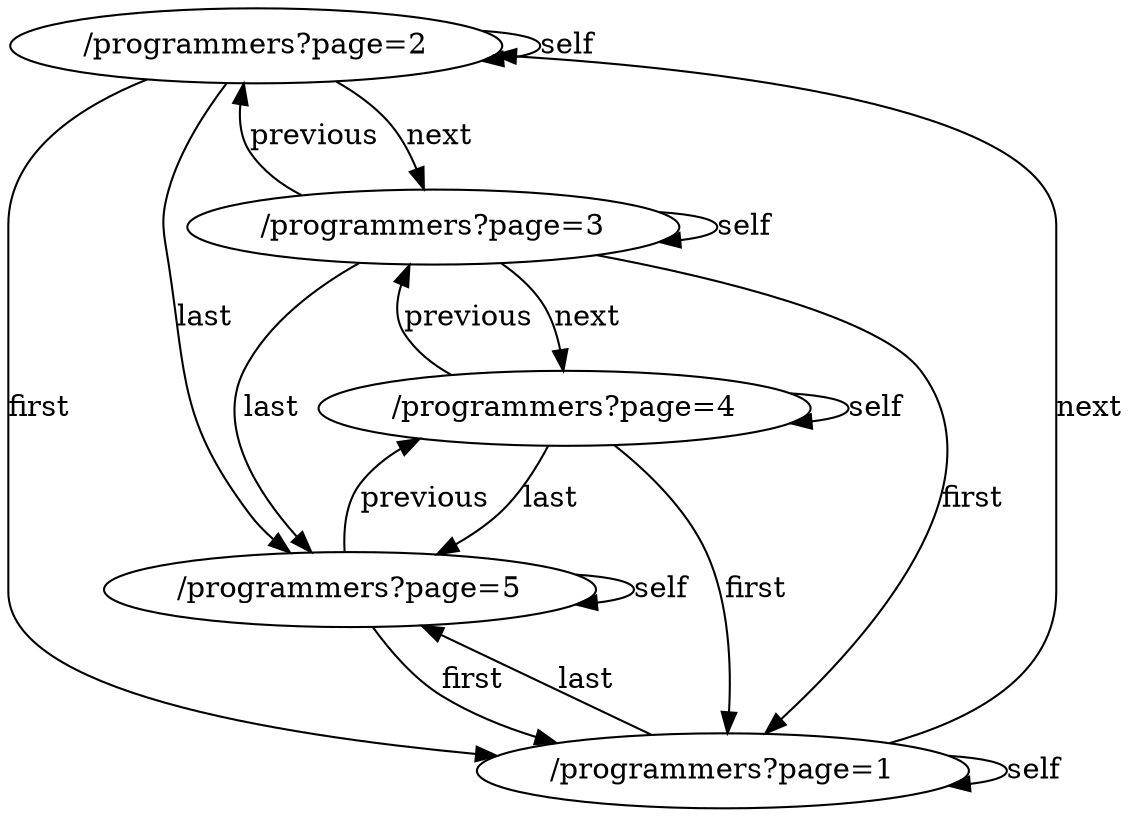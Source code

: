 digraph {
    "/programmers?page=2" -> "/programmers?page=2" [ label = "self" ]
    "/programmers?page=2" -> "/programmers?page=3" [ label = "next" ]
    "/programmers?page=2" -> "/programmers?page=1" [ label = "first" ]
    "/programmers?page=2" -> "/programmers?page=5" [ label = "last" ]

    "/programmers?page=3" -> "/programmers?page=1" [ label = "first" ]
    "/programmers?page=3" -> "/programmers?page=2" [ label = "previous" ]
    "/programmers?page=3" -> "/programmers?page=3" [ label = "self" ]
    "/programmers?page=3" -> "/programmers?page=4" [ label = "next" ]
    "/programmers?page=3" -> "/programmers?page=5" [ label = "last" ]

    "/programmers?page=1" -> "/programmers?page=1" [ label = "self" ]
    "/programmers?page=1" -> "/programmers?page=2" [ label = "next" ]
    "/programmers?page=1" -> "/programmers?page=5" [ label = "last" ]

    "/programmers?page=4" -> "/programmers?page=4" [ label = "self" ]
    "/programmers?page=4" -> "/programmers?page=3" [ label = "previous" ]
    "/programmers?page=4" -> "/programmers?page=5" [ label = "last" ]
    "/programmers?page=4" -> "/programmers?page=1" [ label = "first" ]

    "/programmers?page=5" -> "/programmers?page=5" [ label = "self" ]
    "/programmers?page=5" -> "/programmers?page=4" [ label = "previous" ]
    "/programmers?page=5" -> "/programmers?page=1" [ label = "first" ]
}
